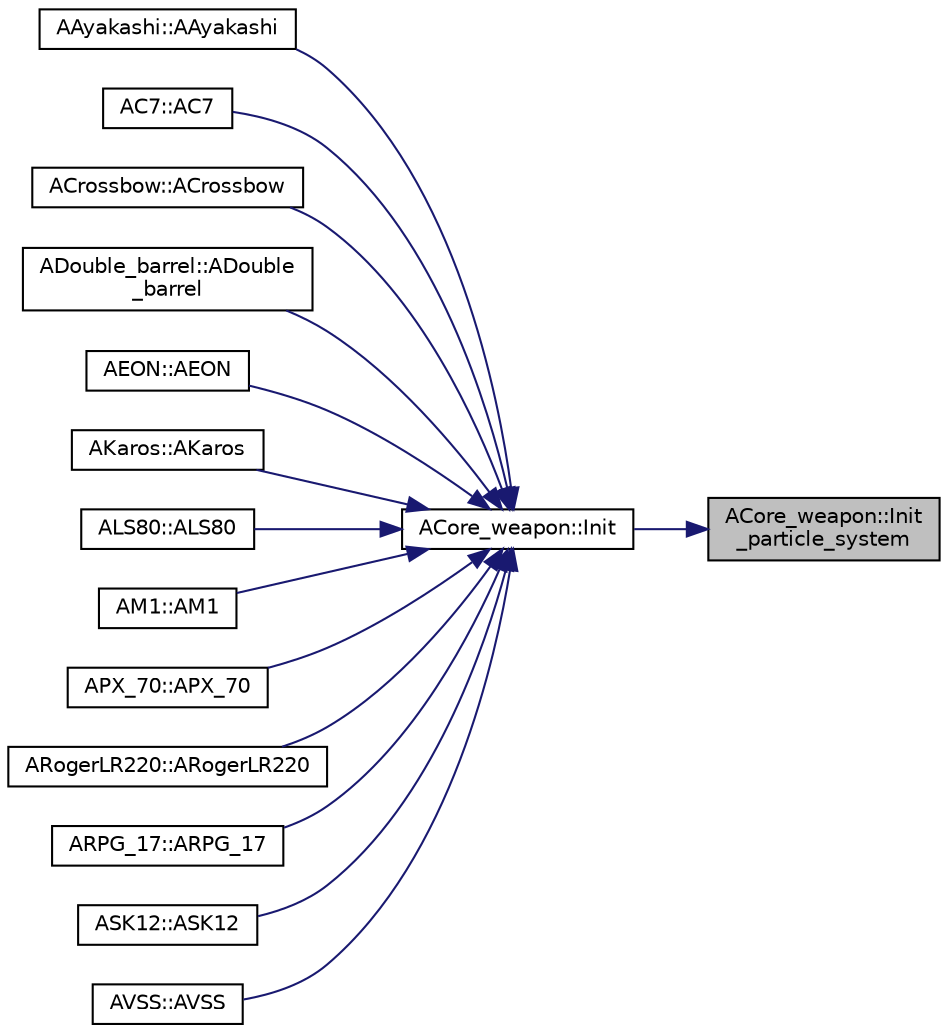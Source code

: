 digraph "ACore_weapon::Init_particle_system"
{
 // LATEX_PDF_SIZE
  edge [fontname="Helvetica",fontsize="10",labelfontname="Helvetica",labelfontsize="10"];
  node [fontname="Helvetica",fontsize="10",shape=record];
  rankdir="RL";
  Node1 [label="ACore_weapon::Init\l_particle_system",height=0.2,width=0.4,color="black", fillcolor="grey75", style="filled", fontcolor="black",tooltip="파티클 시스템 초기화"];
  Node1 -> Node2 [dir="back",color="midnightblue",fontsize="10",style="solid"];
  Node2 [label="ACore_weapon::Init",height=0.2,width=0.4,color="black", fillcolor="white", style="filled",URL="$class_a_core__weapon.html#a3e999ef3e385ed2dcef3c9cb5ab395f9",tooltip="무기 초기화"];
  Node2 -> Node3 [dir="back",color="midnightblue",fontsize="10",style="solid"];
  Node3 [label="AAyakashi::AAyakashi",height=0.2,width=0.4,color="black", fillcolor="white", style="filled",URL="$class_a_ayakashi.html#a3dda1bbaafcf367ee9700d9f1fa29a8b",tooltip=" "];
  Node2 -> Node4 [dir="back",color="midnightblue",fontsize="10",style="solid"];
  Node4 [label="AC7::AC7",height=0.2,width=0.4,color="black", fillcolor="white", style="filled",URL="$class_a_c7.html#a22803e0a00a693a59f582f4bea8e9bf4",tooltip=" "];
  Node2 -> Node5 [dir="back",color="midnightblue",fontsize="10",style="solid"];
  Node5 [label="ACrossbow::ACrossbow",height=0.2,width=0.4,color="black", fillcolor="white", style="filled",URL="$class_a_crossbow.html#af96e45d501185e275db91ac5b9a9fa5f",tooltip=" "];
  Node2 -> Node6 [dir="back",color="midnightblue",fontsize="10",style="solid"];
  Node6 [label="ADouble_barrel::ADouble\l_barrel",height=0.2,width=0.4,color="black", fillcolor="white", style="filled",URL="$class_a_double__barrel.html#a76d9488940c2916906efe6a8db6f485c",tooltip=" "];
  Node2 -> Node7 [dir="back",color="midnightblue",fontsize="10",style="solid"];
  Node7 [label="AEON::AEON",height=0.2,width=0.4,color="black", fillcolor="white", style="filled",URL="$class_a_e_o_n.html#a6a5d50c476f95593a6914dbb6e20f4f9",tooltip=" "];
  Node2 -> Node8 [dir="back",color="midnightblue",fontsize="10",style="solid"];
  Node8 [label="AKaros::AKaros",height=0.2,width=0.4,color="black", fillcolor="white", style="filled",URL="$class_a_karos.html#af3f7b99da8957f611a9959b92c597ec9",tooltip=" "];
  Node2 -> Node9 [dir="back",color="midnightblue",fontsize="10",style="solid"];
  Node9 [label="ALS80::ALS80",height=0.2,width=0.4,color="black", fillcolor="white", style="filled",URL="$class_a_l_s80.html#a0d0f63d1455a0a79999f285f71d1c3f6",tooltip=" "];
  Node2 -> Node10 [dir="back",color="midnightblue",fontsize="10",style="solid"];
  Node10 [label="AM1::AM1",height=0.2,width=0.4,color="black", fillcolor="white", style="filled",URL="$class_a_m1.html#a49c701b58009e0b1e9e55a4fda475d83",tooltip=" "];
  Node2 -> Node11 [dir="back",color="midnightblue",fontsize="10",style="solid"];
  Node11 [label="APX_70::APX_70",height=0.2,width=0.4,color="black", fillcolor="white", style="filled",URL="$class_a_p_x__70.html#ad777f7f06dee9cdd713eda208e0378d3",tooltip=" "];
  Node2 -> Node12 [dir="back",color="midnightblue",fontsize="10",style="solid"];
  Node12 [label="ARogerLR220::ARogerLR220",height=0.2,width=0.4,color="black", fillcolor="white", style="filled",URL="$class_a_roger_l_r220.html#aa6b4289c6e8f0a15158d4b539d35e764",tooltip=" "];
  Node2 -> Node13 [dir="back",color="midnightblue",fontsize="10",style="solid"];
  Node13 [label="ARPG_17::ARPG_17",height=0.2,width=0.4,color="black", fillcolor="white", style="filled",URL="$class_a_r_p_g__17.html#a3a2d14744ca70af4c317d8c3b6cf181b",tooltip=" "];
  Node2 -> Node14 [dir="back",color="midnightblue",fontsize="10",style="solid"];
  Node14 [label="ASK12::ASK12",height=0.2,width=0.4,color="black", fillcolor="white", style="filled",URL="$class_a_s_k12.html#a543955cbbc5beeb5666ab25d95f0858c",tooltip=" "];
  Node2 -> Node15 [dir="back",color="midnightblue",fontsize="10",style="solid"];
  Node15 [label="AVSS::AVSS",height=0.2,width=0.4,color="black", fillcolor="white", style="filled",URL="$class_a_v_s_s.html#a00b99cf776b30f3444bcbd388bab6112",tooltip=" "];
}

